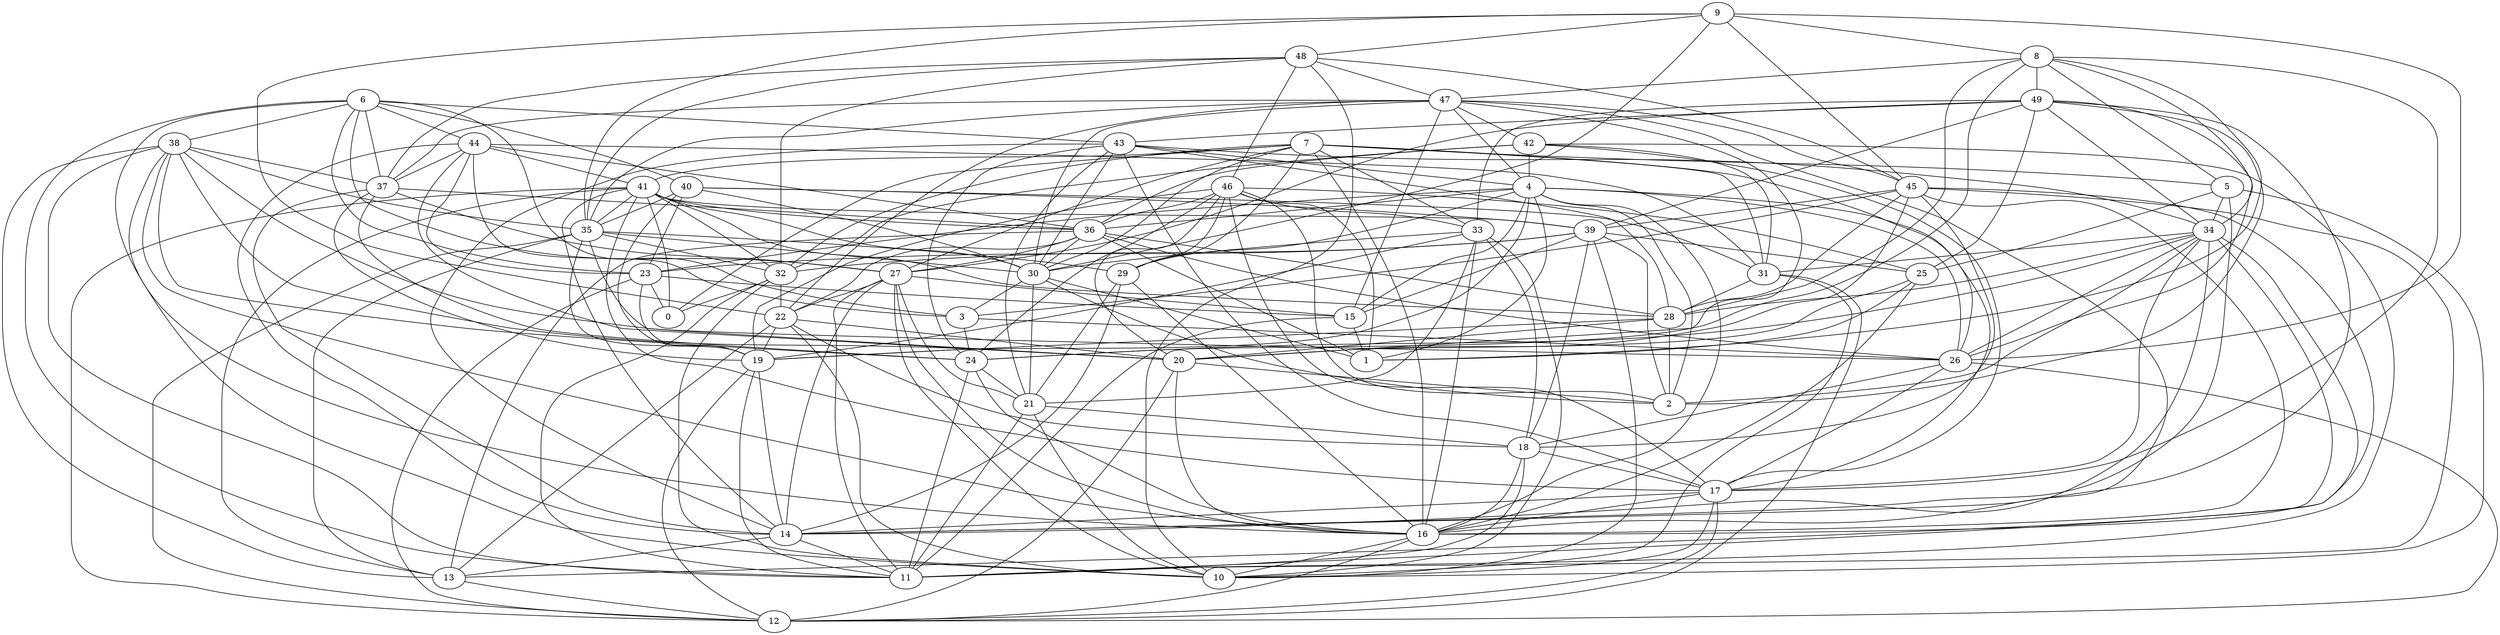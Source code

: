 digraph GG_graph {

subgraph G_graph {
edge [color = black]
"41" -> "28" [dir = none]
"41" -> "30" [dir = none]
"41" -> "39" [dir = none]
"37" -> "27" [dir = none]
"37" -> "24" [dir = none]
"5" -> "25" [dir = none]
"29" -> "16" [dir = none]
"46" -> "2" [dir = none]
"46" -> "17" [dir = none]
"46" -> "36" [dir = none]
"9" -> "8" [dir = none]
"9" -> "45" [dir = none]
"9" -> "30" [dir = none]
"14" -> "13" [dir = none]
"34" -> "16" [dir = none]
"34" -> "28" [dir = none]
"34" -> "17" [dir = none]
"22" -> "10" [dir = none]
"22" -> "20" [dir = none]
"40" -> "35" [dir = none]
"17" -> "16" [dir = none]
"17" -> "14" [dir = none]
"7" -> "31" [dir = none]
"7" -> "41" [dir = none]
"7" -> "16" [dir = none]
"7" -> "5" [dir = none]
"49" -> "25" [dir = none]
"49" -> "34" [dir = none]
"49" -> "43" [dir = none]
"49" -> "33" [dir = none]
"42" -> "17" [dir = none]
"42" -> "32" [dir = none]
"23" -> "0" [dir = none]
"23" -> "15" [dir = none]
"21" -> "10" [dir = none]
"20" -> "12" [dir = none]
"20" -> "16" [dir = none]
"33" -> "19" [dir = none]
"33" -> "18" [dir = none]
"33" -> "16" [dir = none]
"18" -> "11" [dir = none]
"18" -> "16" [dir = none]
"48" -> "32" [dir = none]
"48" -> "45" [dir = none]
"48" -> "10" [dir = none]
"38" -> "37" [dir = none]
"38" -> "35" [dir = none]
"38" -> "20" [dir = none]
"8" -> "1" [dir = none]
"8" -> "17" [dir = none]
"8" -> "47" [dir = none]
"25" -> "16" [dir = none]
"25" -> "20" [dir = none]
"44" -> "37" [dir = none]
"44" -> "3" [dir = none]
"44" -> "20" [dir = none]
"44" -> "14" [dir = none]
"44" -> "41" [dir = none]
"44" -> "23" [dir = none]
"31" -> "12" [dir = none]
"4" -> "17" [dir = none]
"4" -> "26" [dir = none]
"4" -> "2" [dir = none]
"4" -> "15" [dir = none]
"4" -> "1" [dir = none]
"43" -> "24" [dir = none]
"43" -> "34" [dir = none]
"43" -> "14" [dir = none]
"27" -> "15" [dir = none]
"27" -> "10" [dir = none]
"35" -> "12" [dir = none]
"35" -> "29" [dir = none]
"35" -> "13" [dir = none]
"35" -> "32" [dir = none]
"35" -> "19" [dir = none]
"47" -> "15" [dir = none]
"47" -> "4" [dir = none]
"47" -> "45" [dir = none]
"36" -> "26" [dir = none]
"36" -> "13" [dir = none]
"36" -> "22" [dir = none]
"32" -> "22" [dir = none]
"32" -> "0" [dir = none]
"32" -> "11" [dir = none]
"26" -> "12" [dir = none]
"39" -> "25" [dir = none]
"39" -> "32" [dir = none]
"3" -> "26" [dir = none]
"6" -> "40" [dir = none]
"6" -> "11" [dir = none]
"6" -> "16" [dir = none]
"6" -> "44" [dir = none]
"30" -> "21" [dir = none]
"45" -> "13" [dir = none]
"45" -> "16" [dir = none]
"45" -> "18" [dir = none]
"45" -> "3" [dir = none]
"19" -> "12" [dir = none]
"42" -> "4" [dir = none]
"4" -> "19" [dir = none]
"17" -> "10" [dir = none]
"43" -> "4" [dir = none]
"39" -> "2" [dir = none]
"5" -> "34" [dir = none]
"7" -> "33" [dir = none]
"48" -> "37" [dir = none]
"9" -> "35" [dir = none]
"6" -> "27" [dir = none]
"23" -> "12" [dir = none]
"8" -> "34" [dir = none]
"5" -> "14" [dir = none]
"35" -> "20" [dir = none]
"38" -> "13" [dir = none]
"25" -> "1" [dir = none]
"48" -> "35" [dir = none]
"27" -> "14" [dir = none]
"46" -> "1" [dir = none]
"38" -> "11" [dir = none]
"34" -> "11" [dir = none]
"26" -> "18" [dir = none]
"7" -> "27" [dir = none]
"42" -> "31" [dir = none]
"27" -> "11" [dir = none]
"43" -> "21" [dir = none]
"16" -> "10" [dir = none]
"7" -> "0" [dir = none]
"30" -> "2" [dir = none]
"37" -> "19" [dir = none]
"41" -> "35" [dir = none]
"19" -> "14" [dir = none]
"49" -> "27" [dir = none]
"45" -> "20" [dir = none]
"46" -> "20" [dir = none]
"33" -> "30" [dir = none]
"27" -> "21" [dir = none]
"45" -> "28" [dir = none]
"28" -> "19" [dir = none]
"14" -> "11" [dir = none]
"9" -> "48" [dir = none]
"42" -> "36" [dir = none]
"44" -> "31" [dir = none]
"33" -> "21" [dir = none]
"27" -> "16" [dir = none]
"39" -> "23" [dir = none]
"9" -> "22" [dir = none]
"32" -> "10" [dir = none]
"38" -> "10" [dir = none]
"43" -> "28" [dir = none]
"21" -> "11" [dir = none]
"46" -> "25" [dir = none]
"23" -> "19" [dir = none]
"8" -> "5" [dir = none]
"41" -> "14" [dir = none]
"40" -> "39" [dir = none]
"40" -> "31" [dir = none]
"22" -> "19" [dir = none]
"47" -> "16" [dir = none]
"46" -> "24" [dir = none]
"31" -> "10" [dir = none]
"7" -> "32" [dir = none]
"41" -> "36" [dir = none]
"7" -> "30" [dir = none]
"48" -> "46" [dir = none]
"36" -> "30" [dir = none]
"30" -> "1" [dir = none]
"47" -> "35" [dir = none]
"29" -> "14" [dir = none]
"6" -> "38" [dir = none]
"6" -> "43" [dir = none]
"6" -> "23" [dir = none]
"43" -> "17" [dir = none]
"47" -> "42" [dir = none]
"34" -> "2" [dir = none]
"49" -> "26" [dir = none]
"18" -> "17" [dir = none]
"49" -> "14" [dir = none]
"41" -> "0" [dir = none]
"34" -> "31" [dir = none]
"4" -> "16" [dir = none]
"44" -> "36" [dir = none]
"39" -> "18" [dir = none]
"7" -> "26" [dir = none]
"35" -> "30" [dir = none]
"20" -> "2" [dir = none]
"19" -> "11" [dir = none]
"39" -> "10" [dir = none]
"8" -> "49" [dir = none]
"41" -> "17" [dir = none]
"47" -> "20" [dir = none]
"3" -> "24" [dir = none]
"36" -> "28" [dir = none]
"42" -> "11" [dir = none]
"38" -> "16" [dir = none]
"29" -> "21" [dir = none]
"49" -> "2" [dir = none]
"24" -> "21" [dir = none]
"34" -> "14" [dir = none]
"7" -> "29" [dir = none]
"8" -> "28" [dir = none]
"30" -> "3" [dir = none]
"47" -> "30" [dir = none]
"8" -> "24" [dir = none]
"46" -> "33" [dir = none]
"26" -> "17" [dir = none]
"40" -> "30" [dir = none]
"28" -> "2" [dir = none]
"28" -> "20" [dir = none]
"45" -> "39" [dir = none]
"17" -> "12" [dir = none]
"37" -> "36" [dir = none]
"6" -> "37" [dir = none]
"38" -> "24" [dir = none]
"6" -> "3" [dir = none]
"38" -> "26" [dir = none]
"47" -> "37" [dir = none]
"36" -> "27" [dir = none]
"40" -> "19" [dir = none]
"48" -> "47" [dir = none]
"46" -> "19" [dir = none]
"41" -> "12" [dir = none]
"34" -> "26" [dir = none]
"24" -> "16" [dir = none]
"33" -> "10" [dir = none]
"36" -> "1" [dir = none]
"13" -> "12" [dir = none]
"34" -> "24" [dir = none]
"27" -> "22" [dir = none]
"5" -> "10" [dir = none]
"46" -> "29" [dir = none]
"15" -> "1" [dir = none]
"24" -> "11" [dir = none]
"22" -> "13" [dir = none]
"4" -> "29" [dir = none]
"22" -> "18" [dir = none]
"37" -> "14" [dir = none]
"40" -> "23" [dir = none]
"49" -> "39" [dir = none]
"39" -> "15" [dir = none]
"4" -> "36" [dir = none]
"15" -> "11" [dir = none]
"9" -> "26" [dir = none]
"43" -> "30" [dir = none]
"47" -> "22" [dir = none]
"45" -> "11" [dir = none]
"41" -> "13" [dir = none]
"16" -> "12" [dir = none]
"4" -> "23" [dir = none]
"31" -> "28" [dir = none]
"21" -> "18" [dir = none]
"41" -> "32" [dir = none]
}

}
